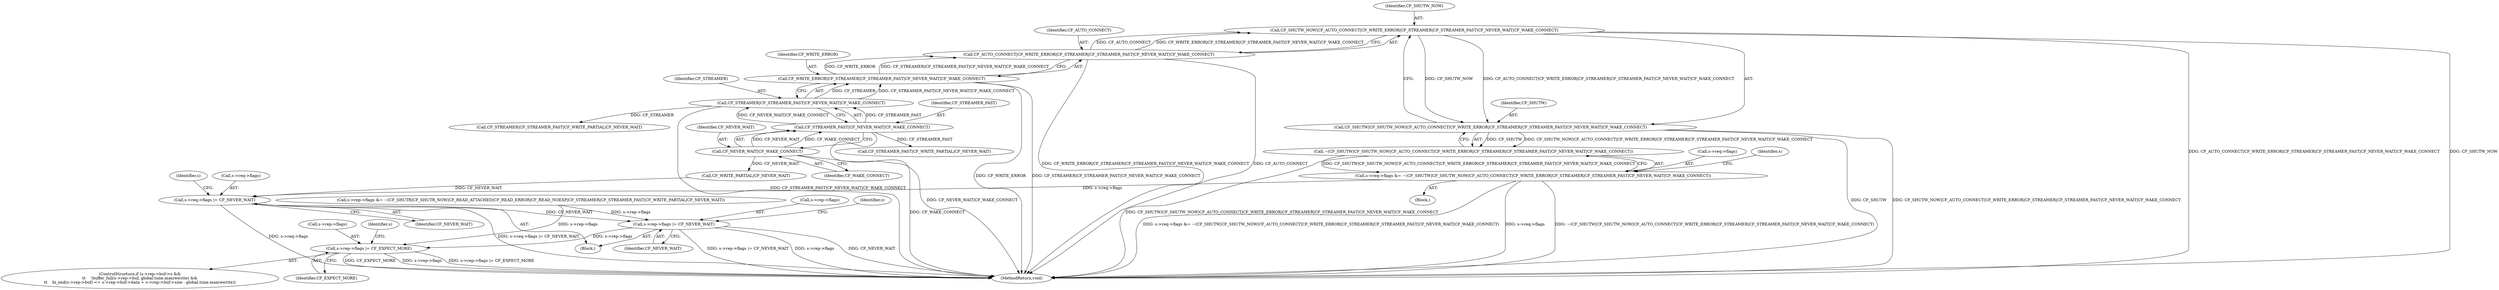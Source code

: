digraph "1_haproxy_b4d05093bc89f71377230228007e69a1434c1a0c@del" {
"1000656" [label="(Call,CF_SHUTW_NOW|CF_AUTO_CONNECT|CF_WRITE_ERROR|CF_STREAMER|CF_STREAMER_FAST|CF_NEVER_WAIT|CF_WAKE_CONNECT)"];
"1000658" [label="(Call,CF_AUTO_CONNECT|CF_WRITE_ERROR|CF_STREAMER|CF_STREAMER_FAST|CF_NEVER_WAIT|CF_WAKE_CONNECT)"];
"1000660" [label="(Call,CF_WRITE_ERROR|CF_STREAMER|CF_STREAMER_FAST|CF_NEVER_WAIT|CF_WAKE_CONNECT)"];
"1000662" [label="(Call,CF_STREAMER|CF_STREAMER_FAST|CF_NEVER_WAIT|CF_WAKE_CONNECT)"];
"1000664" [label="(Call,CF_STREAMER_FAST|CF_NEVER_WAIT|CF_WAKE_CONNECT)"];
"1000666" [label="(Call,CF_NEVER_WAIT|CF_WAKE_CONNECT)"];
"1000654" [label="(Call,CF_SHUTW|CF_SHUTW_NOW|CF_AUTO_CONNECT|CF_WRITE_ERROR|CF_STREAMER|CF_STREAMER_FAST|CF_NEVER_WAIT|CF_WAKE_CONNECT)"];
"1000653" [label="(Call,~(CF_SHUTW|CF_SHUTW_NOW|CF_AUTO_CONNECT|CF_WRITE_ERROR|CF_STREAMER|CF_STREAMER_FAST|CF_NEVER_WAIT|CF_WAKE_CONNECT))"];
"1000647" [label="(Call,s->req->flags &= ~(CF_SHUTW|CF_SHUTW_NOW|CF_AUTO_CONNECT|CF_WRITE_ERROR|CF_STREAMER|CF_STREAMER_FAST|CF_NEVER_WAIT|CF_WAKE_CONNECT))"];
"1000779" [label="(Call,s->req->flags |= CF_NEVER_WAIT)"];
"1000786" [label="(Call,s->rep->flags |= CF_NEVER_WAIT)"];
"1000852" [label="(Call,s->rep->flags |= CF_EXPECT_MORE)"];
"1000686" [label="(Call,CF_STREAMER|CF_STREAMER_FAST|CF_WRITE_PARTIAL|CF_NEVER_WAIT)"];
"1000656" [label="(Call,CF_SHUTW_NOW|CF_AUTO_CONNECT|CF_WRITE_ERROR|CF_STREAMER|CF_STREAMER_FAST|CF_NEVER_WAIT|CF_WAKE_CONNECT)"];
"1000688" [label="(Call,CF_STREAMER_FAST|CF_WRITE_PARTIAL|CF_NEVER_WAIT)"];
"1000663" [label="(Identifier,CF_STREAMER)"];
"1000899" [label="(MethodReturn,void)"];
"1000668" [label="(Identifier,CF_WAKE_CONNECT)"];
"1000797" [label="(Identifier,s)"];
"1000802" [label="(ControlStructure,if (s->rep->buf->o &&\n\t\t    !buffer_full(s->rep->buf, global.tune.maxrewrite) &&\n\t\t    bi_end(s->rep->buf) <= s->rep->buf->data + s->rep->buf->size - global.tune.maxrewrite))"];
"1000785" [label="(Identifier,CF_NEVER_WAIT)"];
"1000657" [label="(Identifier,CF_SHUTW_NOW)"];
"1000647" [label="(Call,s->req->flags &= ~(CF_SHUTW|CF_SHUTW_NOW|CF_AUTO_CONNECT|CF_WRITE_ERROR|CF_STREAMER|CF_STREAMER_FAST|CF_NEVER_WAIT|CF_WAKE_CONNECT))"];
"1000648" [label="(Call,s->req->flags)"];
"1000853" [label="(Call,s->rep->flags)"];
"1000779" [label="(Call,s->req->flags |= CF_NEVER_WAIT)"];
"1000666" [label="(Call,CF_NEVER_WAIT|CF_WAKE_CONNECT)"];
"1000658" [label="(Call,CF_AUTO_CONNECT|CF_WRITE_ERROR|CF_STREAMER|CF_STREAMER_FAST|CF_NEVER_WAIT|CF_WAKE_CONNECT)"];
"1000786" [label="(Call,s->rep->flags |= CF_NEVER_WAIT)"];
"1000664" [label="(Call,CF_STREAMER_FAST|CF_NEVER_WAIT|CF_WAKE_CONNECT)"];
"1000667" [label="(Identifier,CF_NEVER_WAIT)"];
"1000792" [label="(Identifier,CF_NEVER_WAIT)"];
"1000858" [label="(Identifier,CF_EXPECT_MORE)"];
"1000660" [label="(Call,CF_WRITE_ERROR|CF_STREAMER|CF_STREAMER_FAST|CF_NEVER_WAIT|CF_WAKE_CONNECT)"];
"1000669" [label="(Call,s->rep->flags &= ~(CF_SHUTR|CF_SHUTR_NOW|CF_READ_ATTACHED|CF_READ_ERROR|CF_READ_NOEXP|CF_STREAMER|CF_STREAMER_FAST|CF_WRITE_PARTIAL|CF_NEVER_WAIT))"];
"1000789" [label="(Identifier,s)"];
"1000672" [label="(Identifier,s)"];
"1000852" [label="(Call,s->rep->flags |= CF_EXPECT_MORE)"];
"1000661" [label="(Identifier,CF_WRITE_ERROR)"];
"1000118" [label="(Block,)"];
"1000654" [label="(Call,CF_SHUTW|CF_SHUTW_NOW|CF_AUTO_CONNECT|CF_WRITE_ERROR|CF_STREAMER|CF_STREAMER_FAST|CF_NEVER_WAIT|CF_WAKE_CONNECT)"];
"1000653" [label="(Call,~(CF_SHUTW|CF_SHUTW_NOW|CF_AUTO_CONNECT|CF_WRITE_ERROR|CF_STREAMER|CF_STREAMER_FAST|CF_NEVER_WAIT|CF_WAKE_CONNECT))"];
"1000662" [label="(Call,CF_STREAMER|CF_STREAMER_FAST|CF_NEVER_WAIT|CF_WAKE_CONNECT)"];
"1000787" [label="(Call,s->rep->flags)"];
"1000665" [label="(Identifier,CF_STREAMER_FAST)"];
"1000690" [label="(Call,CF_WRITE_PARTIAL|CF_NEVER_WAIT)"];
"1000780" [label="(Call,s->req->flags)"];
"1000659" [label="(Identifier,CF_AUTO_CONNECT)"];
"1000778" [label="(Block,)"];
"1000655" [label="(Identifier,CF_SHUTW)"];
"1000861" [label="(Identifier,s)"];
"1000656" -> "1000654"  [label="AST: "];
"1000656" -> "1000658"  [label="CFG: "];
"1000657" -> "1000656"  [label="AST: "];
"1000658" -> "1000656"  [label="AST: "];
"1000654" -> "1000656"  [label="CFG: "];
"1000656" -> "1000899"  [label="DDG: CF_AUTO_CONNECT|CF_WRITE_ERROR|CF_STREAMER|CF_STREAMER_FAST|CF_NEVER_WAIT|CF_WAKE_CONNECT"];
"1000656" -> "1000899"  [label="DDG: CF_SHUTW_NOW"];
"1000656" -> "1000654"  [label="DDG: CF_SHUTW_NOW"];
"1000656" -> "1000654"  [label="DDG: CF_AUTO_CONNECT|CF_WRITE_ERROR|CF_STREAMER|CF_STREAMER_FAST|CF_NEVER_WAIT|CF_WAKE_CONNECT"];
"1000658" -> "1000656"  [label="DDG: CF_AUTO_CONNECT"];
"1000658" -> "1000656"  [label="DDG: CF_WRITE_ERROR|CF_STREAMER|CF_STREAMER_FAST|CF_NEVER_WAIT|CF_WAKE_CONNECT"];
"1000658" -> "1000660"  [label="CFG: "];
"1000659" -> "1000658"  [label="AST: "];
"1000660" -> "1000658"  [label="AST: "];
"1000658" -> "1000899"  [label="DDG: CF_WRITE_ERROR|CF_STREAMER|CF_STREAMER_FAST|CF_NEVER_WAIT|CF_WAKE_CONNECT"];
"1000658" -> "1000899"  [label="DDG: CF_AUTO_CONNECT"];
"1000660" -> "1000658"  [label="DDG: CF_WRITE_ERROR"];
"1000660" -> "1000658"  [label="DDG: CF_STREAMER|CF_STREAMER_FAST|CF_NEVER_WAIT|CF_WAKE_CONNECT"];
"1000660" -> "1000662"  [label="CFG: "];
"1000661" -> "1000660"  [label="AST: "];
"1000662" -> "1000660"  [label="AST: "];
"1000660" -> "1000899"  [label="DDG: CF_WRITE_ERROR"];
"1000660" -> "1000899"  [label="DDG: CF_STREAMER|CF_STREAMER_FAST|CF_NEVER_WAIT|CF_WAKE_CONNECT"];
"1000662" -> "1000660"  [label="DDG: CF_STREAMER"];
"1000662" -> "1000660"  [label="DDG: CF_STREAMER_FAST|CF_NEVER_WAIT|CF_WAKE_CONNECT"];
"1000662" -> "1000664"  [label="CFG: "];
"1000663" -> "1000662"  [label="AST: "];
"1000664" -> "1000662"  [label="AST: "];
"1000662" -> "1000899"  [label="DDG: CF_STREAMER_FAST|CF_NEVER_WAIT|CF_WAKE_CONNECT"];
"1000664" -> "1000662"  [label="DDG: CF_STREAMER_FAST"];
"1000664" -> "1000662"  [label="DDG: CF_NEVER_WAIT|CF_WAKE_CONNECT"];
"1000662" -> "1000686"  [label="DDG: CF_STREAMER"];
"1000664" -> "1000666"  [label="CFG: "];
"1000665" -> "1000664"  [label="AST: "];
"1000666" -> "1000664"  [label="AST: "];
"1000664" -> "1000899"  [label="DDG: CF_NEVER_WAIT|CF_WAKE_CONNECT"];
"1000666" -> "1000664"  [label="DDG: CF_NEVER_WAIT"];
"1000666" -> "1000664"  [label="DDG: CF_WAKE_CONNECT"];
"1000664" -> "1000688"  [label="DDG: CF_STREAMER_FAST"];
"1000666" -> "1000668"  [label="CFG: "];
"1000667" -> "1000666"  [label="AST: "];
"1000668" -> "1000666"  [label="AST: "];
"1000666" -> "1000899"  [label="DDG: CF_WAKE_CONNECT"];
"1000666" -> "1000690"  [label="DDG: CF_NEVER_WAIT"];
"1000654" -> "1000653"  [label="AST: "];
"1000655" -> "1000654"  [label="AST: "];
"1000653" -> "1000654"  [label="CFG: "];
"1000654" -> "1000899"  [label="DDG: CF_SHUTW_NOW|CF_AUTO_CONNECT|CF_WRITE_ERROR|CF_STREAMER|CF_STREAMER_FAST|CF_NEVER_WAIT|CF_WAKE_CONNECT"];
"1000654" -> "1000899"  [label="DDG: CF_SHUTW"];
"1000654" -> "1000653"  [label="DDG: CF_SHUTW"];
"1000654" -> "1000653"  [label="DDG: CF_SHUTW_NOW|CF_AUTO_CONNECT|CF_WRITE_ERROR|CF_STREAMER|CF_STREAMER_FAST|CF_NEVER_WAIT|CF_WAKE_CONNECT"];
"1000653" -> "1000647"  [label="AST: "];
"1000647" -> "1000653"  [label="CFG: "];
"1000653" -> "1000899"  [label="DDG: CF_SHUTW|CF_SHUTW_NOW|CF_AUTO_CONNECT|CF_WRITE_ERROR|CF_STREAMER|CF_STREAMER_FAST|CF_NEVER_WAIT|CF_WAKE_CONNECT"];
"1000653" -> "1000647"  [label="DDG: CF_SHUTW|CF_SHUTW_NOW|CF_AUTO_CONNECT|CF_WRITE_ERROR|CF_STREAMER|CF_STREAMER_FAST|CF_NEVER_WAIT|CF_WAKE_CONNECT"];
"1000647" -> "1000118"  [label="AST: "];
"1000648" -> "1000647"  [label="AST: "];
"1000672" -> "1000647"  [label="CFG: "];
"1000647" -> "1000899"  [label="DDG: s->req->flags &= ~(CF_SHUTW|CF_SHUTW_NOW|CF_AUTO_CONNECT|CF_WRITE_ERROR|CF_STREAMER|CF_STREAMER_FAST|CF_NEVER_WAIT|CF_WAKE_CONNECT)"];
"1000647" -> "1000899"  [label="DDG: s->req->flags"];
"1000647" -> "1000899"  [label="DDG: ~(CF_SHUTW|CF_SHUTW_NOW|CF_AUTO_CONNECT|CF_WRITE_ERROR|CF_STREAMER|CF_STREAMER_FAST|CF_NEVER_WAIT|CF_WAKE_CONNECT)"];
"1000647" -> "1000779"  [label="DDG: s->req->flags"];
"1000779" -> "1000778"  [label="AST: "];
"1000779" -> "1000785"  [label="CFG: "];
"1000780" -> "1000779"  [label="AST: "];
"1000785" -> "1000779"  [label="AST: "];
"1000789" -> "1000779"  [label="CFG: "];
"1000779" -> "1000899"  [label="DDG: s->req->flags"];
"1000779" -> "1000899"  [label="DDG: s->req->flags |= CF_NEVER_WAIT"];
"1000690" -> "1000779"  [label="DDG: CF_NEVER_WAIT"];
"1000779" -> "1000786"  [label="DDG: CF_NEVER_WAIT"];
"1000786" -> "1000778"  [label="AST: "];
"1000786" -> "1000792"  [label="CFG: "];
"1000787" -> "1000786"  [label="AST: "];
"1000792" -> "1000786"  [label="AST: "];
"1000797" -> "1000786"  [label="CFG: "];
"1000786" -> "1000899"  [label="DDG: CF_NEVER_WAIT"];
"1000786" -> "1000899"  [label="DDG: s->rep->flags |= CF_NEVER_WAIT"];
"1000786" -> "1000899"  [label="DDG: s->rep->flags"];
"1000669" -> "1000786"  [label="DDG: s->rep->flags"];
"1000786" -> "1000852"  [label="DDG: s->rep->flags"];
"1000852" -> "1000802"  [label="AST: "];
"1000852" -> "1000858"  [label="CFG: "];
"1000853" -> "1000852"  [label="AST: "];
"1000858" -> "1000852"  [label="AST: "];
"1000861" -> "1000852"  [label="CFG: "];
"1000852" -> "1000899"  [label="DDG: CF_EXPECT_MORE"];
"1000852" -> "1000899"  [label="DDG: s->rep->flags"];
"1000852" -> "1000899"  [label="DDG: s->rep->flags |= CF_EXPECT_MORE"];
"1000669" -> "1000852"  [label="DDG: s->rep->flags"];
}
